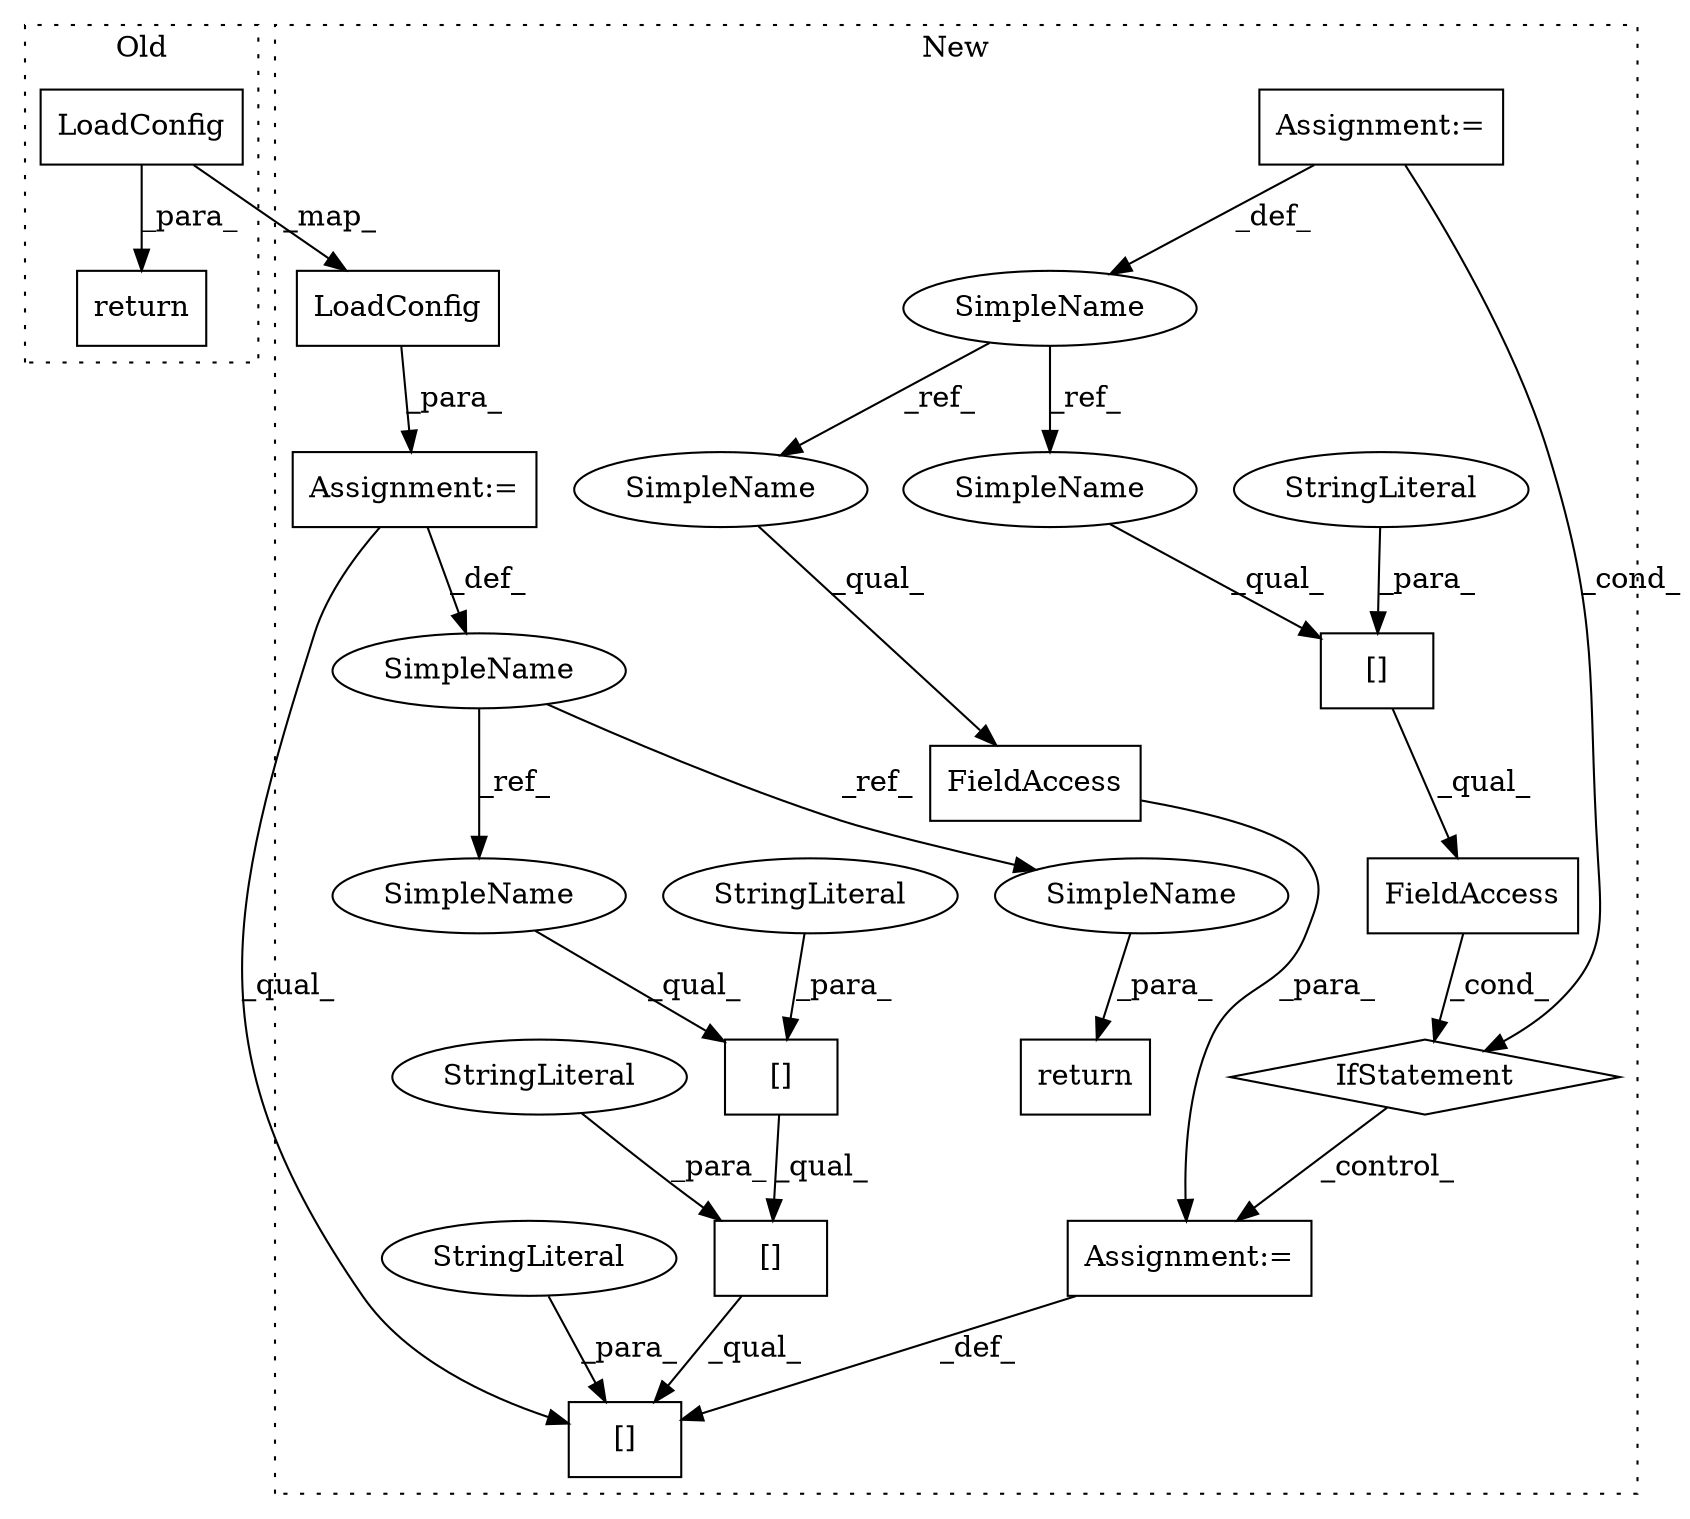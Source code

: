 digraph G {
subgraph cluster0 {
1 [label="LoadConfig" a="32" s="1345,1399" l="11,1" shape="box"];
4 [label="return" a="41" s="1330" l="7" shape="box"];
label = "Old";
style="dotted";
}
subgraph cluster1 {
2 [label="LoadConfig" a="32" s="1376,1430" l="11,1" shape="box"];
3 [label="return" a="41" s="1543" l="7" shape="box"];
5 [label="Assignment:=" a="7" s="1367" l="1" shape="box"];
6 [label="[]" a="2" s="1475,1504" l="20,1" shape="box"];
7 [label="SimpleName" a="42" s="1361" l="6" shape="ellipse"];
8 [label="[]" a="2" s="1475,1493" l="7,1" shape="box"];
9 [label="StringLiteral" a="45" s="1482" l="11" shape="ellipse"];
10 [label="[]" a="2" s="1475,1516" l="31,1" shape="box"];
11 [label="StringLiteral" a="45" s="1495" l="9" shape="ellipse"];
12 [label="StringLiteral" a="45" s="1506" l="10" shape="ellipse"];
13 [label="Assignment:=" a="7" s="1517" l="1" shape="box"];
14 [label="FieldAccess" a="22" s="1518" l="13" shape="box"];
15 [label="FieldAccess" a="22" s="1441" l="24" shape="box"];
16 [label="[]" a="2" s="1441,1456" l="6,1" shape="box"];
17 [label="IfStatement" a="25" s="1437,1465" l="4,2" shape="diamond"];
18 [label="SimpleName" a="42" s="1334" l="5" shape="ellipse"];
19 [label="Assignment:=" a="7" s="1334" l="5" shape="box"];
20 [label="StringLiteral" a="45" s="1447" l="9" shape="ellipse"];
21 [label="SimpleName" a="42" s="1518" l="5" shape="ellipse"];
22 [label="SimpleName" a="42" s="1441" l="5" shape="ellipse"];
23 [label="SimpleName" a="42" s="1550" l="6" shape="ellipse"];
24 [label="SimpleName" a="42" s="1475" l="6" shape="ellipse"];
label = "New";
style="dotted";
}
1 -> 4 [label="_para_"];
1 -> 2 [label="_map_"];
2 -> 5 [label="_para_"];
5 -> 10 [label="_qual_"];
5 -> 7 [label="_def_"];
6 -> 10 [label="_qual_"];
7 -> 23 [label="_ref_"];
7 -> 24 [label="_ref_"];
8 -> 6 [label="_qual_"];
9 -> 8 [label="_para_"];
11 -> 6 [label="_para_"];
12 -> 10 [label="_para_"];
13 -> 10 [label="_def_"];
14 -> 13 [label="_para_"];
15 -> 17 [label="_cond_"];
16 -> 15 [label="_qual_"];
17 -> 13 [label="_control_"];
18 -> 22 [label="_ref_"];
18 -> 21 [label="_ref_"];
19 -> 18 [label="_def_"];
19 -> 17 [label="_cond_"];
20 -> 16 [label="_para_"];
21 -> 14 [label="_qual_"];
22 -> 16 [label="_qual_"];
23 -> 3 [label="_para_"];
24 -> 8 [label="_qual_"];
}